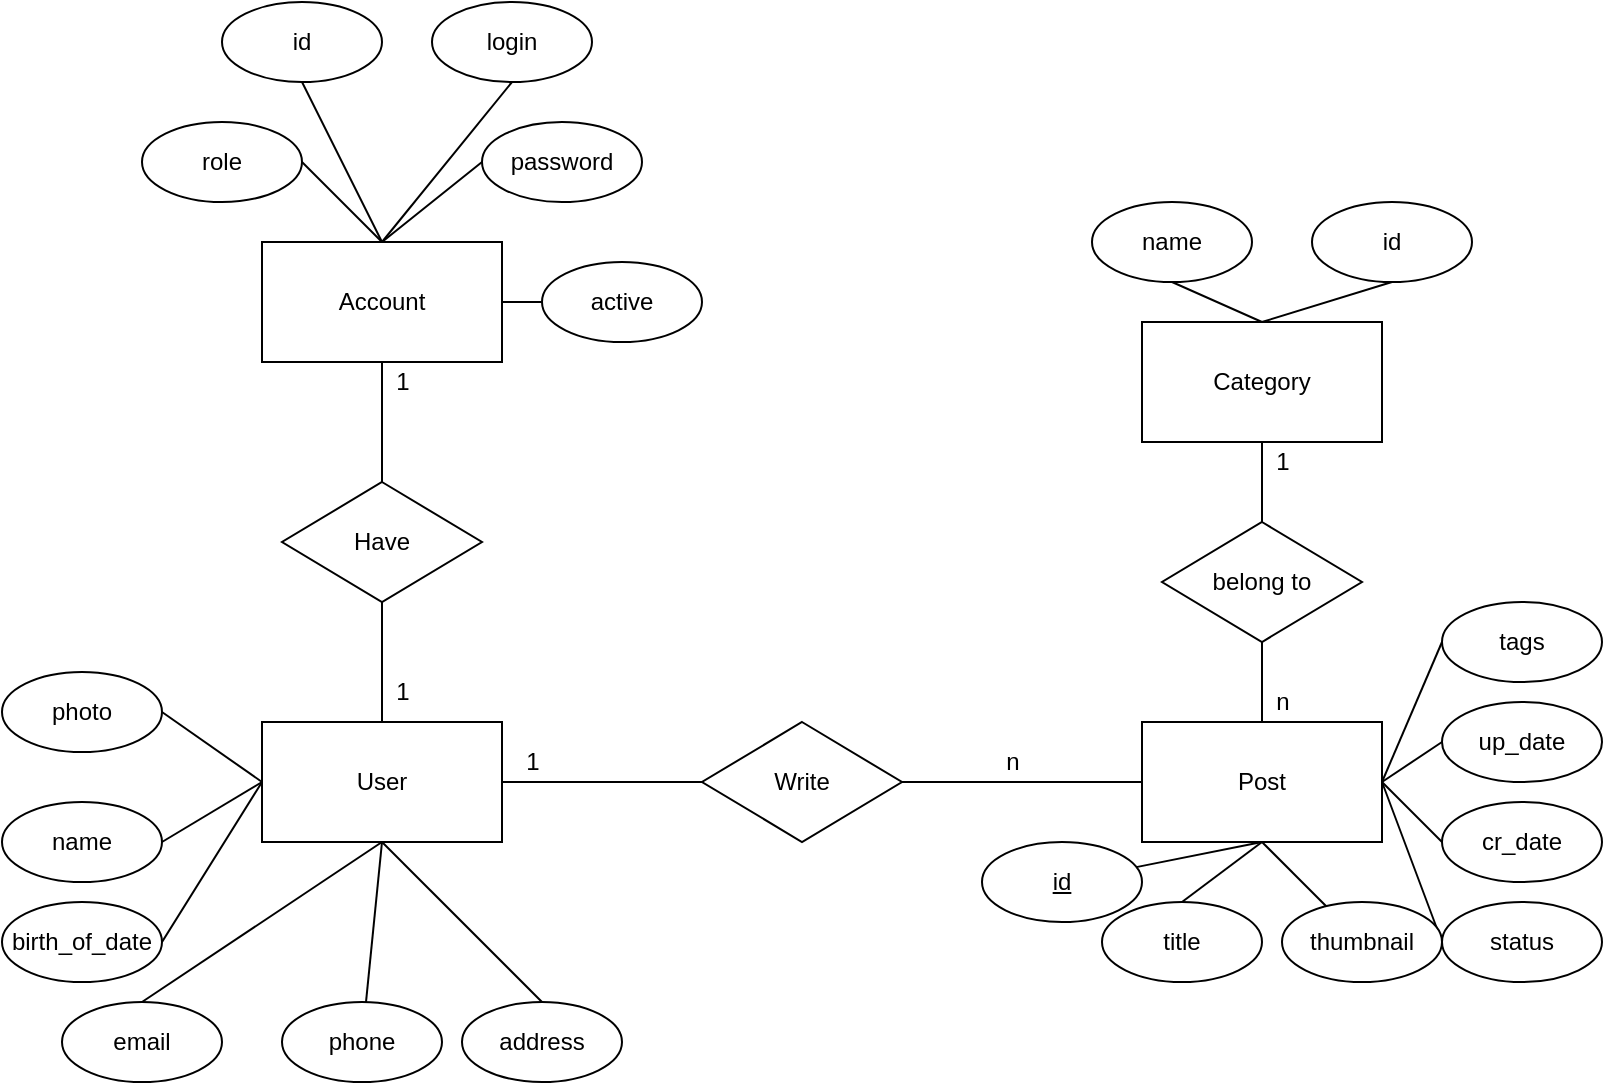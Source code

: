 <mxfile version="20.8.10" type="device"><diagram name="Page-1" id="mCBu5gQr2V3gAm8UGQej"><mxGraphModel dx="1856" dy="1789" grid="1" gridSize="10" guides="1" tooltips="1" connect="1" arrows="1" fold="1" page="1" pageScale="1" pageWidth="850" pageHeight="1100" math="0" shadow="0"><root><mxCell id="0"/><mxCell id="1" parent="0"/><mxCell id="tEcAaSanBahfibWFuBBt-8" style="edgeStyle=orthogonalEdgeStyle;rounded=0;orthogonalLoop=1;jettySize=auto;html=1;exitX=0.5;exitY=0;exitDx=0;exitDy=0;entryX=0.5;entryY=1;entryDx=0;entryDy=0;endArrow=none;endFill=0;" parent="1" source="tEcAaSanBahfibWFuBBt-1" target="tEcAaSanBahfibWFuBBt-5" edge="1"><mxGeometry relative="1" as="geometry"/></mxCell><mxCell id="tEcAaSanBahfibWFuBBt-12" style="edgeStyle=orthogonalEdgeStyle;rounded=0;orthogonalLoop=1;jettySize=auto;html=1;exitX=1;exitY=0.5;exitDx=0;exitDy=0;entryX=0;entryY=0.5;entryDx=0;entryDy=0;endArrow=none;endFill=0;" parent="1" source="tEcAaSanBahfibWFuBBt-1" target="tEcAaSanBahfibWFuBBt-11" edge="1"><mxGeometry relative="1" as="geometry"/></mxCell><mxCell id="tEcAaSanBahfibWFuBBt-68" style="edgeStyle=none;rounded=0;orthogonalLoop=1;jettySize=auto;html=1;exitX=0;exitY=0.5;exitDx=0;exitDy=0;entryX=1;entryY=0.5;entryDx=0;entryDy=0;endArrow=none;endFill=0;" parent="1" source="tEcAaSanBahfibWFuBBt-1" target="tEcAaSanBahfibWFuBBt-62" edge="1"><mxGeometry relative="1" as="geometry"/></mxCell><mxCell id="tEcAaSanBahfibWFuBBt-69" style="edgeStyle=none;rounded=0;orthogonalLoop=1;jettySize=auto;html=1;exitX=0;exitY=0.5;exitDx=0;exitDy=0;entryX=1;entryY=0.5;entryDx=0;entryDy=0;endArrow=none;endFill=0;" parent="1" source="tEcAaSanBahfibWFuBBt-1" target="tEcAaSanBahfibWFuBBt-60" edge="1"><mxGeometry relative="1" as="geometry"/></mxCell><mxCell id="tEcAaSanBahfibWFuBBt-70" style="edgeStyle=none;rounded=0;orthogonalLoop=1;jettySize=auto;html=1;exitX=0.5;exitY=1;exitDx=0;exitDy=0;entryX=0.5;entryY=0;entryDx=0;entryDy=0;endArrow=none;endFill=0;" parent="1" source="tEcAaSanBahfibWFuBBt-1" target="tEcAaSanBahfibWFuBBt-58" edge="1"><mxGeometry relative="1" as="geometry"/></mxCell><mxCell id="tEcAaSanBahfibWFuBBt-71" style="edgeStyle=none;rounded=0;orthogonalLoop=1;jettySize=auto;html=1;exitX=0.5;exitY=1;exitDx=0;exitDy=0;endArrow=none;endFill=0;" parent="1" source="tEcAaSanBahfibWFuBBt-1" target="tEcAaSanBahfibWFuBBt-59" edge="1"><mxGeometry relative="1" as="geometry"/></mxCell><mxCell id="tEcAaSanBahfibWFuBBt-72" style="edgeStyle=none;rounded=0;orthogonalLoop=1;jettySize=auto;html=1;exitX=0.5;exitY=1;exitDx=0;exitDy=0;entryX=0.5;entryY=0;entryDx=0;entryDy=0;endArrow=none;endFill=0;" parent="1" source="tEcAaSanBahfibWFuBBt-1" target="tEcAaSanBahfibWFuBBt-54" edge="1"><mxGeometry relative="1" as="geometry"/></mxCell><mxCell id="vAZ88aBB-aA22JSwHmk5-4" style="edgeStyle=none;rounded=0;orthogonalLoop=1;jettySize=auto;html=1;exitX=0;exitY=0.5;exitDx=0;exitDy=0;entryX=1;entryY=0.5;entryDx=0;entryDy=0;endArrow=none;endFill=0;" parent="1" source="tEcAaSanBahfibWFuBBt-1" target="vAZ88aBB-aA22JSwHmk5-3" edge="1"><mxGeometry relative="1" as="geometry"/></mxCell><mxCell id="tEcAaSanBahfibWFuBBt-1" value="User" style="rounded=0;whiteSpace=wrap;html=1;" parent="1" vertex="1"><mxGeometry x="120" y="260" width="120" height="60" as="geometry"/></mxCell><mxCell id="tEcAaSanBahfibWFuBBt-13" style="edgeStyle=orthogonalEdgeStyle;rounded=0;orthogonalLoop=1;jettySize=auto;html=1;exitX=0;exitY=0.5;exitDx=0;exitDy=0;entryX=1;entryY=0.5;entryDx=0;entryDy=0;endArrow=none;endFill=0;" parent="1" source="tEcAaSanBahfibWFuBBt-2" target="tEcAaSanBahfibWFuBBt-11" edge="1"><mxGeometry relative="1" as="geometry"/></mxCell><mxCell id="tEcAaSanBahfibWFuBBt-45" style="edgeStyle=none;rounded=0;orthogonalLoop=1;jettySize=auto;html=1;exitX=1;exitY=0.5;exitDx=0;exitDy=0;entryX=0;entryY=0.5;entryDx=0;entryDy=0;endArrow=none;endFill=0;" parent="1" source="tEcAaSanBahfibWFuBBt-2" target="tEcAaSanBahfibWFuBBt-38" edge="1"><mxGeometry relative="1" as="geometry"/></mxCell><mxCell id="tEcAaSanBahfibWFuBBt-74" style="edgeStyle=none;rounded=0;orthogonalLoop=1;jettySize=auto;html=1;exitX=1;exitY=0.5;exitDx=0;exitDy=0;entryX=0;entryY=0.5;entryDx=0;entryDy=0;endArrow=none;endFill=0;" parent="1" source="tEcAaSanBahfibWFuBBt-2" target="tEcAaSanBahfibWFuBBt-29" edge="1"><mxGeometry relative="1" as="geometry"/></mxCell><mxCell id="tEcAaSanBahfibWFuBBt-75" style="edgeStyle=none;rounded=0;orthogonalLoop=1;jettySize=auto;html=1;exitX=1;exitY=0.5;exitDx=0;exitDy=0;entryX=0;entryY=0.5;entryDx=0;entryDy=0;endArrow=none;endFill=0;" parent="1" source="tEcAaSanBahfibWFuBBt-2" target="tEcAaSanBahfibWFuBBt-34" edge="1"><mxGeometry relative="1" as="geometry"/></mxCell><mxCell id="tEcAaSanBahfibWFuBBt-93" style="edgeStyle=none;rounded=0;orthogonalLoop=1;jettySize=auto;html=1;exitX=1;exitY=0.5;exitDx=0;exitDy=0;entryX=0;entryY=0.5;entryDx=0;entryDy=0;endArrow=none;endFill=0;" parent="1" source="tEcAaSanBahfibWFuBBt-2" target="tEcAaSanBahfibWFuBBt-81" edge="1"><mxGeometry relative="1" as="geometry"/></mxCell><mxCell id="tEcAaSanBahfibWFuBBt-96" style="edgeStyle=none;rounded=0;orthogonalLoop=1;jettySize=auto;html=1;exitX=0.5;exitY=1;exitDx=0;exitDy=0;endArrow=none;endFill=0;" parent="1" source="tEcAaSanBahfibWFuBBt-2" target="tEcAaSanBahfibWFuBBt-95" edge="1"><mxGeometry relative="1" as="geometry"/></mxCell><mxCell id="tEcAaSanBahfibWFuBBt-97" style="edgeStyle=none;rounded=0;orthogonalLoop=1;jettySize=auto;html=1;exitX=0.5;exitY=1;exitDx=0;exitDy=0;entryX=0.5;entryY=0;entryDx=0;entryDy=0;endArrow=none;endFill=0;" parent="1" source="tEcAaSanBahfibWFuBBt-2" target="tEcAaSanBahfibWFuBBt-94" edge="1"><mxGeometry relative="1" as="geometry"/></mxCell><mxCell id="vAZ88aBB-aA22JSwHmk5-2" style="rounded=0;orthogonalLoop=1;jettySize=auto;html=1;exitX=0.5;exitY=1;exitDx=0;exitDy=0;endArrow=none;endFill=0;" parent="1" source="tEcAaSanBahfibWFuBBt-2" target="vAZ88aBB-aA22JSwHmk5-1" edge="1"><mxGeometry relative="1" as="geometry"/></mxCell><mxCell id="tEcAaSanBahfibWFuBBt-2" value="Post" style="rounded=0;whiteSpace=wrap;html=1;" parent="1" vertex="1"><mxGeometry x="560" y="260" width="120" height="60" as="geometry"/></mxCell><mxCell id="tEcAaSanBahfibWFuBBt-7" style="edgeStyle=orthogonalEdgeStyle;rounded=0;orthogonalLoop=1;jettySize=auto;html=1;exitX=0.5;exitY=1;exitDx=0;exitDy=0;endArrow=none;endFill=0;" parent="1" source="tEcAaSanBahfibWFuBBt-3" target="tEcAaSanBahfibWFuBBt-5" edge="1"><mxGeometry relative="1" as="geometry"/></mxCell><mxCell id="tEcAaSanBahfibWFuBBt-50" style="edgeStyle=none;rounded=0;orthogonalLoop=1;jettySize=auto;html=1;exitX=0.5;exitY=0;exitDx=0;exitDy=0;entryX=1;entryY=0.5;entryDx=0;entryDy=0;endArrow=none;endFill=0;" parent="1" source="tEcAaSanBahfibWFuBBt-3" target="tEcAaSanBahfibWFuBBt-22" edge="1"><mxGeometry relative="1" as="geometry"/></mxCell><mxCell id="tEcAaSanBahfibWFuBBt-51" style="edgeStyle=none;rounded=0;orthogonalLoop=1;jettySize=auto;html=1;exitX=0.5;exitY=0;exitDx=0;exitDy=0;entryX=0.5;entryY=1;entryDx=0;entryDy=0;endArrow=none;endFill=0;" parent="1" source="tEcAaSanBahfibWFuBBt-3" target="tEcAaSanBahfibWFuBBt-26" edge="1"><mxGeometry relative="1" as="geometry"/></mxCell><mxCell id="tEcAaSanBahfibWFuBBt-52" style="edgeStyle=none;rounded=0;orthogonalLoop=1;jettySize=auto;html=1;exitX=0.5;exitY=0;exitDx=0;exitDy=0;entryX=0.5;entryY=1;entryDx=0;entryDy=0;endArrow=none;endFill=0;" parent="1" source="tEcAaSanBahfibWFuBBt-3" target="tEcAaSanBahfibWFuBBt-28" edge="1"><mxGeometry relative="1" as="geometry"/></mxCell><mxCell id="tEcAaSanBahfibWFuBBt-53" style="edgeStyle=none;rounded=0;orthogonalLoop=1;jettySize=auto;html=1;exitX=0.5;exitY=0;exitDx=0;exitDy=0;entryX=0;entryY=0.5;entryDx=0;entryDy=0;endArrow=none;endFill=0;" parent="1" source="tEcAaSanBahfibWFuBBt-3" target="tEcAaSanBahfibWFuBBt-27" edge="1"><mxGeometry relative="1" as="geometry"/></mxCell><mxCell id="tEcAaSanBahfibWFuBBt-65" style="edgeStyle=none;rounded=0;orthogonalLoop=1;jettySize=auto;html=1;exitX=1;exitY=0.5;exitDx=0;exitDy=0;entryX=0;entryY=0.5;entryDx=0;entryDy=0;endArrow=none;endFill=0;" parent="1" source="tEcAaSanBahfibWFuBBt-3" target="tEcAaSanBahfibWFuBBt-61" edge="1"><mxGeometry relative="1" as="geometry"/></mxCell><mxCell id="tEcAaSanBahfibWFuBBt-3" value="Account" style="rounded=0;whiteSpace=wrap;html=1;" parent="1" vertex="1"><mxGeometry x="120" y="20" width="120" height="60" as="geometry"/></mxCell><mxCell id="tEcAaSanBahfibWFuBBt-5" value="Have" style="rhombus;whiteSpace=wrap;html=1;" parent="1" vertex="1"><mxGeometry x="130" y="140" width="100" height="60" as="geometry"/></mxCell><mxCell id="tEcAaSanBahfibWFuBBt-9" value="1" style="text;html=1;align=center;verticalAlign=middle;resizable=0;points=[];autosize=1;strokeColor=none;fillColor=none;" parent="1" vertex="1"><mxGeometry x="175" y="75" width="30" height="30" as="geometry"/></mxCell><mxCell id="tEcAaSanBahfibWFuBBt-10" value="1" style="text;html=1;align=center;verticalAlign=middle;resizable=0;points=[];autosize=1;strokeColor=none;fillColor=none;" parent="1" vertex="1"><mxGeometry x="175" y="230" width="30" height="30" as="geometry"/></mxCell><mxCell id="tEcAaSanBahfibWFuBBt-11" value="Write" style="rhombus;whiteSpace=wrap;html=1;" parent="1" vertex="1"><mxGeometry x="340" y="260" width="100" height="60" as="geometry"/></mxCell><mxCell id="tEcAaSanBahfibWFuBBt-14" value="1" style="text;html=1;align=center;verticalAlign=middle;resizable=0;points=[];autosize=1;strokeColor=none;fillColor=none;" parent="1" vertex="1"><mxGeometry x="240" y="265" width="30" height="30" as="geometry"/></mxCell><mxCell id="tEcAaSanBahfibWFuBBt-15" value="n" style="text;html=1;align=center;verticalAlign=middle;resizable=0;points=[];autosize=1;strokeColor=none;fillColor=none;" parent="1" vertex="1"><mxGeometry x="480" y="265" width="30" height="30" as="geometry"/></mxCell><mxCell id="tEcAaSanBahfibWFuBBt-18" style="edgeStyle=orthogonalEdgeStyle;rounded=0;orthogonalLoop=1;jettySize=auto;html=1;exitX=0.5;exitY=1;exitDx=0;exitDy=0;endArrow=none;endFill=0;" parent="1" source="tEcAaSanBahfibWFuBBt-16" target="tEcAaSanBahfibWFuBBt-17" edge="1"><mxGeometry relative="1" as="geometry"/></mxCell><mxCell id="tEcAaSanBahfibWFuBBt-16" value="Category" style="rounded=0;whiteSpace=wrap;html=1;" parent="1" vertex="1"><mxGeometry x="560" y="60" width="120" height="60" as="geometry"/></mxCell><mxCell id="tEcAaSanBahfibWFuBBt-19" style="edgeStyle=orthogonalEdgeStyle;rounded=0;orthogonalLoop=1;jettySize=auto;html=1;exitX=0.5;exitY=1;exitDx=0;exitDy=0;endArrow=none;endFill=0;" parent="1" source="tEcAaSanBahfibWFuBBt-17" target="tEcAaSanBahfibWFuBBt-2" edge="1"><mxGeometry relative="1" as="geometry"/></mxCell><mxCell id="tEcAaSanBahfibWFuBBt-17" value="belong to" style="rhombus;whiteSpace=wrap;html=1;" parent="1" vertex="1"><mxGeometry x="570" y="160" width="100" height="60" as="geometry"/></mxCell><mxCell id="tEcAaSanBahfibWFuBBt-20" value="n" style="text;html=1;align=center;verticalAlign=middle;resizable=0;points=[];autosize=1;strokeColor=none;fillColor=none;" parent="1" vertex="1"><mxGeometry x="615" y="235" width="30" height="30" as="geometry"/></mxCell><mxCell id="tEcAaSanBahfibWFuBBt-21" value="1" style="text;html=1;align=center;verticalAlign=middle;resizable=0;points=[];autosize=1;strokeColor=none;fillColor=none;" parent="1" vertex="1"><mxGeometry x="615" y="115" width="30" height="30" as="geometry"/></mxCell><mxCell id="tEcAaSanBahfibWFuBBt-22" value="role" style="ellipse;whiteSpace=wrap;html=1;" parent="1" vertex="1"><mxGeometry x="60" y="-40" width="80" height="40" as="geometry"/></mxCell><mxCell id="tEcAaSanBahfibWFuBBt-26" value="id" style="ellipse;whiteSpace=wrap;html=1;" parent="1" vertex="1"><mxGeometry x="100" y="-100" width="80" height="40" as="geometry"/></mxCell><mxCell id="tEcAaSanBahfibWFuBBt-27" value="password" style="ellipse;whiteSpace=wrap;html=1;" parent="1" vertex="1"><mxGeometry x="230" y="-40" width="80" height="40" as="geometry"/></mxCell><mxCell id="tEcAaSanBahfibWFuBBt-28" value="login" style="ellipse;whiteSpace=wrap;html=1;" parent="1" vertex="1"><mxGeometry x="205" y="-100" width="80" height="40" as="geometry"/></mxCell><mxCell id="tEcAaSanBahfibWFuBBt-29" value="up_date" style="ellipse;whiteSpace=wrap;html=1;" parent="1" vertex="1"><mxGeometry x="710" y="250" width="80" height="40" as="geometry"/></mxCell><mxCell id="tEcAaSanBahfibWFuBBt-34" value="cr_date" style="ellipse;whiteSpace=wrap;html=1;" parent="1" vertex="1"><mxGeometry x="710" y="300" width="80" height="40" as="geometry"/></mxCell><mxCell id="tEcAaSanBahfibWFuBBt-49" style="edgeStyle=none;rounded=0;orthogonalLoop=1;jettySize=auto;html=1;exitX=0.5;exitY=1;exitDx=0;exitDy=0;entryX=0.5;entryY=0;entryDx=0;entryDy=0;endArrow=none;endFill=0;" parent="1" source="tEcAaSanBahfibWFuBBt-36" target="tEcAaSanBahfibWFuBBt-16" edge="1"><mxGeometry relative="1" as="geometry"/></mxCell><mxCell id="tEcAaSanBahfibWFuBBt-36" value="name" style="ellipse;whiteSpace=wrap;html=1;" parent="1" vertex="1"><mxGeometry x="535" width="80" height="40" as="geometry"/></mxCell><mxCell id="tEcAaSanBahfibWFuBBt-46" style="edgeStyle=none;rounded=0;orthogonalLoop=1;jettySize=auto;html=1;exitX=0.5;exitY=1;exitDx=0;exitDy=0;entryX=0.5;entryY=0;entryDx=0;entryDy=0;endArrow=none;endFill=0;" parent="1" source="tEcAaSanBahfibWFuBBt-37" target="tEcAaSanBahfibWFuBBt-16" edge="1"><mxGeometry relative="1" as="geometry"/></mxCell><mxCell id="tEcAaSanBahfibWFuBBt-37" value="id" style="ellipse;whiteSpace=wrap;html=1;" parent="1" vertex="1"><mxGeometry x="645" width="80" height="40" as="geometry"/></mxCell><mxCell id="tEcAaSanBahfibWFuBBt-38" value="tags" style="ellipse;whiteSpace=wrap;html=1;" parent="1" vertex="1"><mxGeometry x="710" y="200" width="80" height="40" as="geometry"/></mxCell><mxCell id="tEcAaSanBahfibWFuBBt-54" value="address" style="ellipse;whiteSpace=wrap;html=1;" parent="1" vertex="1"><mxGeometry x="220" y="400" width="80" height="40" as="geometry"/></mxCell><mxCell id="tEcAaSanBahfibWFuBBt-58" value="email" style="ellipse;whiteSpace=wrap;html=1;" parent="1" vertex="1"><mxGeometry x="20" y="400" width="80" height="40" as="geometry"/></mxCell><mxCell id="tEcAaSanBahfibWFuBBt-59" value="phone" style="ellipse;whiteSpace=wrap;html=1;" parent="1" vertex="1"><mxGeometry x="130" y="400" width="80" height="40" as="geometry"/></mxCell><mxCell id="tEcAaSanBahfibWFuBBt-60" value="birth_of_date" style="ellipse;whiteSpace=wrap;html=1;" parent="1" vertex="1"><mxGeometry x="-10" y="350" width="80" height="40" as="geometry"/></mxCell><mxCell id="tEcAaSanBahfibWFuBBt-61" value="active" style="ellipse;whiteSpace=wrap;html=1;" parent="1" vertex="1"><mxGeometry x="260" y="30" width="80" height="40" as="geometry"/></mxCell><mxCell id="tEcAaSanBahfibWFuBBt-62" value="name" style="ellipse;whiteSpace=wrap;html=1;" parent="1" vertex="1"><mxGeometry x="-10" y="300" width="80" height="40" as="geometry"/></mxCell><mxCell id="tEcAaSanBahfibWFuBBt-81" value="status" style="ellipse;whiteSpace=wrap;html=1;" parent="1" vertex="1"><mxGeometry x="710" y="350" width="80" height="40" as="geometry"/></mxCell><mxCell id="tEcAaSanBahfibWFuBBt-94" value="title" style="ellipse;whiteSpace=wrap;html=1;" parent="1" vertex="1"><mxGeometry x="540" y="350" width="80" height="40" as="geometry"/></mxCell><mxCell id="tEcAaSanBahfibWFuBBt-95" value="id" style="ellipse;whiteSpace=wrap;html=1;fontStyle=4" parent="1" vertex="1"><mxGeometry x="480" y="320" width="80" height="40" as="geometry"/></mxCell><mxCell id="vAZ88aBB-aA22JSwHmk5-1" value="thumbnail" style="ellipse;whiteSpace=wrap;html=1;" parent="1" vertex="1"><mxGeometry x="630" y="350" width="80" height="40" as="geometry"/></mxCell><mxCell id="vAZ88aBB-aA22JSwHmk5-3" value="photo" style="ellipse;whiteSpace=wrap;html=1;" parent="1" vertex="1"><mxGeometry x="-10" y="235" width="80" height="40" as="geometry"/></mxCell></root></mxGraphModel></diagram></mxfile>